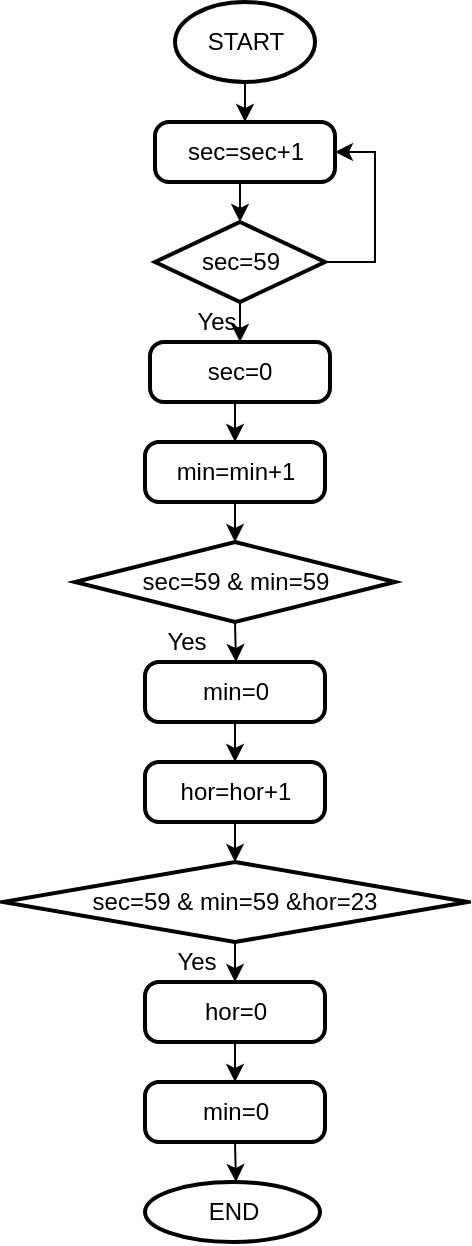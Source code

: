<mxfile version="12.9.8" type="github"><diagram id="24qYz16iHgg6FhlUd72N" name="Page-1"><mxGraphModel dx="998" dy="512" grid="1" gridSize="10" guides="1" tooltips="1" connect="1" arrows="1" fold="1" page="1" pageScale="1" pageWidth="827" pageHeight="1169" math="0" shadow="0"><root><mxCell id="0"/><mxCell id="1" parent="0"/><mxCell id="JlYodZFRAVrcuJiCfBLT-8" style="edgeStyle=orthogonalEdgeStyle;rounded=0;orthogonalLoop=1;jettySize=auto;html=1;exitX=0.5;exitY=1;exitDx=0;exitDy=0;exitPerimeter=0;entryX=0.5;entryY=0;entryDx=0;entryDy=0;" edge="1" parent="1" source="JlYodZFRAVrcuJiCfBLT-2" target="JlYodZFRAVrcuJiCfBLT-5"><mxGeometry relative="1" as="geometry"/></mxCell><mxCell id="JlYodZFRAVrcuJiCfBLT-2" value="START" style="strokeWidth=2;html=1;shape=mxgraph.flowchart.start_1;whiteSpace=wrap;" vertex="1" parent="1"><mxGeometry x="57.5" y="20" width="70" height="40" as="geometry"/></mxCell><mxCell id="JlYodZFRAVrcuJiCfBLT-10" style="edgeStyle=orthogonalEdgeStyle;rounded=0;orthogonalLoop=1;jettySize=auto;html=1;exitX=1;exitY=0.5;exitDx=0;exitDy=0;exitPerimeter=0;entryX=1;entryY=0.5;entryDx=0;entryDy=0;" edge="1" parent="1" source="JlYodZFRAVrcuJiCfBLT-3" target="JlYodZFRAVrcuJiCfBLT-5"><mxGeometry relative="1" as="geometry"/></mxCell><mxCell id="JlYodZFRAVrcuJiCfBLT-13" style="edgeStyle=orthogonalEdgeStyle;rounded=0;orthogonalLoop=1;jettySize=auto;html=1;exitX=0.5;exitY=1;exitDx=0;exitDy=0;exitPerimeter=0;entryX=0.5;entryY=0;entryDx=0;entryDy=0;" edge="1" parent="1" source="JlYodZFRAVrcuJiCfBLT-3" target="JlYodZFRAVrcuJiCfBLT-11"><mxGeometry relative="1" as="geometry"/></mxCell><mxCell id="JlYodZFRAVrcuJiCfBLT-3" value="sec=59" style="strokeWidth=2;html=1;shape=mxgraph.flowchart.decision;whiteSpace=wrap;" vertex="1" parent="1"><mxGeometry x="47.5" y="130" width="85" height="40" as="geometry"/></mxCell><mxCell id="JlYodZFRAVrcuJiCfBLT-9" style="edgeStyle=orthogonalEdgeStyle;rounded=0;orthogonalLoop=1;jettySize=auto;html=1;exitX=0.5;exitY=1;exitDx=0;exitDy=0;entryX=0.5;entryY=0;entryDx=0;entryDy=0;entryPerimeter=0;" edge="1" parent="1" source="JlYodZFRAVrcuJiCfBLT-5" target="JlYodZFRAVrcuJiCfBLT-3"><mxGeometry relative="1" as="geometry"/></mxCell><mxCell id="JlYodZFRAVrcuJiCfBLT-5" value="sec=sec+1" style="rounded=1;whiteSpace=wrap;html=1;absoluteArcSize=1;arcSize=14;strokeWidth=2;" vertex="1" parent="1"><mxGeometry x="47.5" y="80" width="90" height="30" as="geometry"/></mxCell><mxCell id="JlYodZFRAVrcuJiCfBLT-7" value="Yes" style="text;html=1;align=center;verticalAlign=middle;resizable=0;points=[];autosize=1;" vertex="1" parent="1"><mxGeometry x="57.5" y="170" width="40" height="20" as="geometry"/></mxCell><mxCell id="JlYodZFRAVrcuJiCfBLT-18" style="edgeStyle=orthogonalEdgeStyle;rounded=0;orthogonalLoop=1;jettySize=auto;html=1;exitX=0.5;exitY=1;exitDx=0;exitDy=0;entryX=0.5;entryY=0;entryDx=0;entryDy=0;" edge="1" parent="1" source="JlYodZFRAVrcuJiCfBLT-11" target="JlYodZFRAVrcuJiCfBLT-12"><mxGeometry relative="1" as="geometry"/></mxCell><mxCell id="JlYodZFRAVrcuJiCfBLT-11" value="sec=0" style="rounded=1;whiteSpace=wrap;html=1;absoluteArcSize=1;arcSize=14;strokeWidth=2;" vertex="1" parent="1"><mxGeometry x="45" y="190" width="90" height="30" as="geometry"/></mxCell><mxCell id="JlYodZFRAVrcuJiCfBLT-20" style="edgeStyle=orthogonalEdgeStyle;rounded=0;orthogonalLoop=1;jettySize=auto;html=1;exitX=0.5;exitY=1;exitDx=0;exitDy=0;entryX=0.5;entryY=0;entryDx=0;entryDy=0;entryPerimeter=0;" edge="1" parent="1" source="JlYodZFRAVrcuJiCfBLT-12" target="JlYodZFRAVrcuJiCfBLT-17"><mxGeometry relative="1" as="geometry"/></mxCell><mxCell id="JlYodZFRAVrcuJiCfBLT-12" value="min=min+1" style="rounded=1;whiteSpace=wrap;html=1;absoluteArcSize=1;arcSize=14;strokeWidth=2;" vertex="1" parent="1"><mxGeometry x="42.5" y="240" width="90" height="30" as="geometry"/></mxCell><mxCell id="JlYodZFRAVrcuJiCfBLT-21" style="edgeStyle=orthogonalEdgeStyle;rounded=0;orthogonalLoop=1;jettySize=auto;html=1;exitX=0.5;exitY=1;exitDx=0;exitDy=0;exitPerimeter=0;" edge="1" parent="1" source="JlYodZFRAVrcuJiCfBLT-17"><mxGeometry relative="1" as="geometry"><mxPoint x="88" y="350" as="targetPoint"/></mxGeometry></mxCell><mxCell id="JlYodZFRAVrcuJiCfBLT-17" value="sec=59 &amp;amp; min=59" style="strokeWidth=2;html=1;shape=mxgraph.flowchart.decision;whiteSpace=wrap;" vertex="1" parent="1"><mxGeometry x="7.5" y="290" width="160" height="40" as="geometry"/></mxCell><mxCell id="JlYodZFRAVrcuJiCfBLT-25" style="edgeStyle=orthogonalEdgeStyle;rounded=0;orthogonalLoop=1;jettySize=auto;html=1;exitX=0.5;exitY=1;exitDx=0;exitDy=0;" edge="1" parent="1" source="JlYodZFRAVrcuJiCfBLT-22" target="JlYodZFRAVrcuJiCfBLT-23"><mxGeometry relative="1" as="geometry"/></mxCell><mxCell id="JlYodZFRAVrcuJiCfBLT-22" value="min=0" style="rounded=1;whiteSpace=wrap;html=1;absoluteArcSize=1;arcSize=14;strokeWidth=2;" vertex="1" parent="1"><mxGeometry x="42.5" y="350" width="90" height="30" as="geometry"/></mxCell><mxCell id="JlYodZFRAVrcuJiCfBLT-27" style="edgeStyle=orthogonalEdgeStyle;rounded=0;orthogonalLoop=1;jettySize=auto;html=1;exitX=0.5;exitY=1;exitDx=0;exitDy=0;entryX=0.5;entryY=0;entryDx=0;entryDy=0;entryPerimeter=0;" edge="1" parent="1" source="JlYodZFRAVrcuJiCfBLT-23" target="JlYodZFRAVrcuJiCfBLT-26"><mxGeometry relative="1" as="geometry"/></mxCell><mxCell id="JlYodZFRAVrcuJiCfBLT-23" value="hor=hor+1" style="rounded=1;whiteSpace=wrap;html=1;absoluteArcSize=1;arcSize=14;strokeWidth=2;" vertex="1" parent="1"><mxGeometry x="42.5" y="400" width="90" height="30" as="geometry"/></mxCell><mxCell id="JlYodZFRAVrcuJiCfBLT-29" style="edgeStyle=orthogonalEdgeStyle;rounded=0;orthogonalLoop=1;jettySize=auto;html=1;exitX=0.5;exitY=1;exitDx=0;exitDy=0;exitPerimeter=0;" edge="1" parent="1" source="JlYodZFRAVrcuJiCfBLT-26" target="JlYodZFRAVrcuJiCfBLT-28"><mxGeometry relative="1" as="geometry"/></mxCell><mxCell id="JlYodZFRAVrcuJiCfBLT-26" value="sec=59 &amp;amp; min=59 &amp;amp;hor=23" style="strokeWidth=2;html=1;shape=mxgraph.flowchart.decision;whiteSpace=wrap;" vertex="1" parent="1"><mxGeometry x="-28.75" y="450" width="232.5" height="40" as="geometry"/></mxCell><mxCell id="JlYodZFRAVrcuJiCfBLT-31" style="edgeStyle=orthogonalEdgeStyle;rounded=0;orthogonalLoop=1;jettySize=auto;html=1;exitX=0.5;exitY=1;exitDx=0;exitDy=0;entryX=0.5;entryY=0;entryDx=0;entryDy=0;" edge="1" parent="1" source="JlYodZFRAVrcuJiCfBLT-28" target="JlYodZFRAVrcuJiCfBLT-30"><mxGeometry relative="1" as="geometry"/></mxCell><mxCell id="JlYodZFRAVrcuJiCfBLT-28" value="hor=0" style="rounded=1;whiteSpace=wrap;html=1;absoluteArcSize=1;arcSize=14;strokeWidth=2;" vertex="1" parent="1"><mxGeometry x="42.5" y="510" width="90" height="30" as="geometry"/></mxCell><mxCell id="JlYodZFRAVrcuJiCfBLT-32" style="edgeStyle=orthogonalEdgeStyle;rounded=0;orthogonalLoop=1;jettySize=auto;html=1;exitX=0.5;exitY=1;exitDx=0;exitDy=0;" edge="1" parent="1" source="JlYodZFRAVrcuJiCfBLT-30"><mxGeometry relative="1" as="geometry"><mxPoint x="88" y="610" as="targetPoint"/></mxGeometry></mxCell><mxCell id="JlYodZFRAVrcuJiCfBLT-30" value="min=0" style="rounded=1;whiteSpace=wrap;html=1;absoluteArcSize=1;arcSize=14;strokeWidth=2;" vertex="1" parent="1"><mxGeometry x="42.5" y="560" width="90" height="30" as="geometry"/></mxCell><mxCell id="JlYodZFRAVrcuJiCfBLT-35" value="END" style="strokeWidth=2;html=1;shape=mxgraph.flowchart.start_1;whiteSpace=wrap;" vertex="1" parent="1"><mxGeometry x="42.5" y="610" width="87.5" height="30" as="geometry"/></mxCell><mxCell id="JlYodZFRAVrcuJiCfBLT-36" value="Yes" style="text;html=1;align=center;verticalAlign=middle;resizable=0;points=[];autosize=1;" vertex="1" parent="1"><mxGeometry x="42.5" y="330" width="40" height="20" as="geometry"/></mxCell><mxCell id="JlYodZFRAVrcuJiCfBLT-37" value="Yes" style="text;html=1;align=center;verticalAlign=middle;resizable=0;points=[];autosize=1;" vertex="1" parent="1"><mxGeometry x="47.5" y="490" width="40" height="20" as="geometry"/></mxCell></root></mxGraphModel></diagram></mxfile>